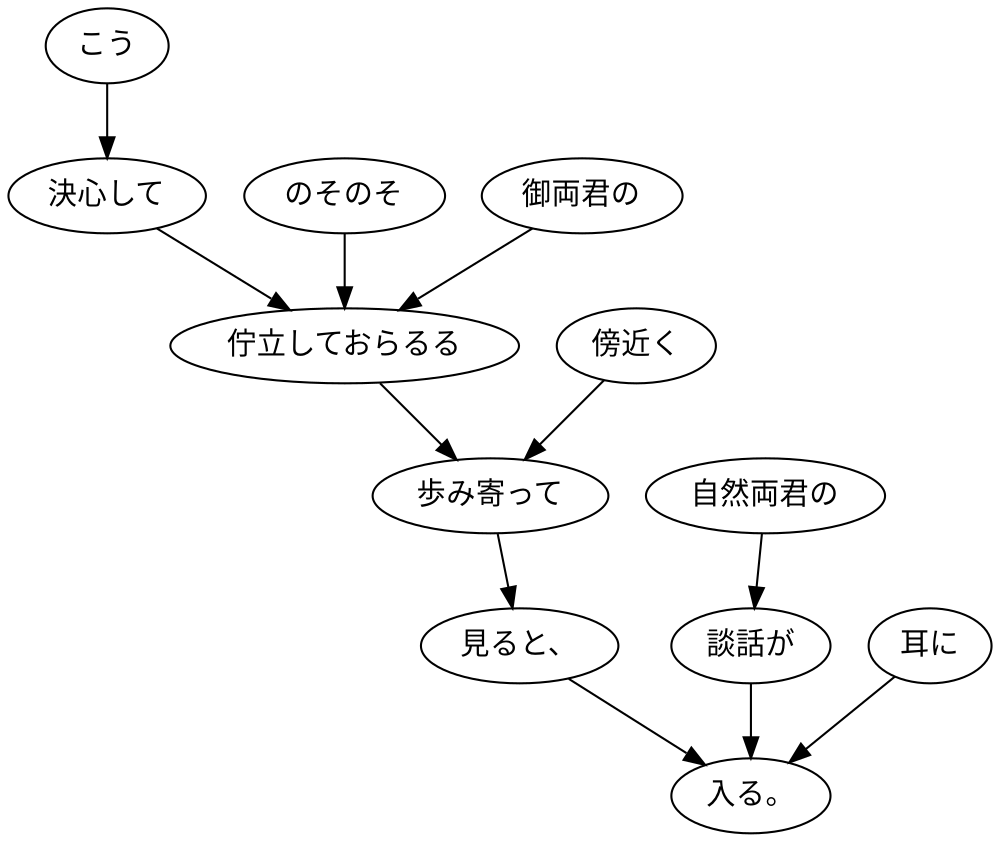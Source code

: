 digraph graph5222 {
	node0 [label="こう"];
	node1 [label="決心して"];
	node2 [label="のそのそ"];
	node3 [label="御両君の"];
	node4 [label="佇立しておらるる"];
	node5 [label="傍近く"];
	node6 [label="歩み寄って"];
	node7 [label="見ると、"];
	node8 [label="自然両君の"];
	node9 [label="談話が"];
	node10 [label="耳に"];
	node11 [label="入る。"];
	node0 -> node1;
	node1 -> node4;
	node2 -> node4;
	node3 -> node4;
	node4 -> node6;
	node5 -> node6;
	node6 -> node7;
	node7 -> node11;
	node8 -> node9;
	node9 -> node11;
	node10 -> node11;
}
